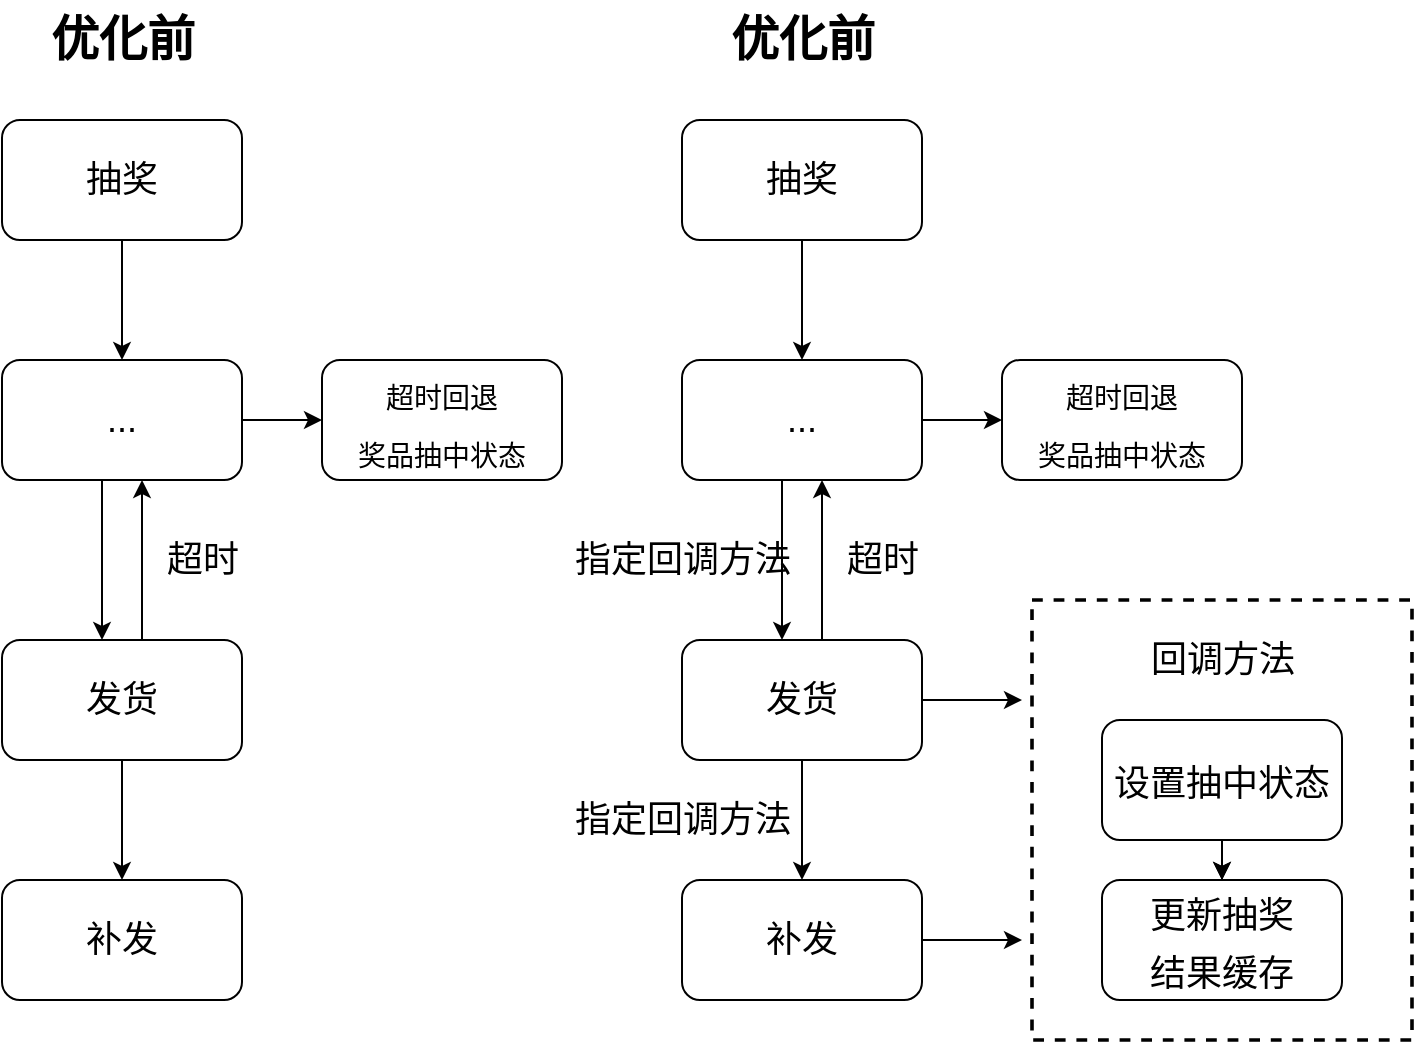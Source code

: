 <mxfile version="20.8.19" type="github">
  <diagram name="第 1 页" id="zUdrmeqDP82fnsF1CGYj">
    <mxGraphModel dx="1026" dy="683" grid="1" gridSize="10" guides="1" tooltips="1" connect="1" arrows="1" fold="1" page="1" pageScale="1" pageWidth="827" pageHeight="1169" math="0" shadow="0">
      <root>
        <mxCell id="0" />
        <mxCell id="1" parent="0" />
        <mxCell id="_xZx_fcqIcw7nBH8p7se-3" value="" style="edgeStyle=orthogonalEdgeStyle;rounded=0;orthogonalLoop=1;jettySize=auto;html=1;fontSize=18;" edge="1" parent="1" source="_xZx_fcqIcw7nBH8p7se-1" target="_xZx_fcqIcw7nBH8p7se-2">
          <mxGeometry relative="1" as="geometry" />
        </mxCell>
        <mxCell id="_xZx_fcqIcw7nBH8p7se-1" value="&lt;font style=&quot;font-size: 18px;&quot;&gt;抽奖&lt;/font&gt;" style="rounded=1;whiteSpace=wrap;html=1;" vertex="1" parent="1">
          <mxGeometry x="220" y="160" width="120" height="60" as="geometry" />
        </mxCell>
        <mxCell id="_xZx_fcqIcw7nBH8p7se-5" value="" style="edgeStyle=orthogonalEdgeStyle;rounded=0;orthogonalLoop=1;jettySize=auto;html=1;fontSize=18;" edge="1" parent="1" source="_xZx_fcqIcw7nBH8p7se-2" target="_xZx_fcqIcw7nBH8p7se-4">
          <mxGeometry relative="1" as="geometry">
            <Array as="points">
              <mxPoint x="270" y="380" />
              <mxPoint x="270" y="380" />
            </Array>
          </mxGeometry>
        </mxCell>
        <mxCell id="_xZx_fcqIcw7nBH8p7se-14" value="" style="edgeStyle=orthogonalEdgeStyle;rounded=0;orthogonalLoop=1;jettySize=auto;html=1;fontSize=24;" edge="1" parent="1" source="_xZx_fcqIcw7nBH8p7se-2" target="_xZx_fcqIcw7nBH8p7se-13">
          <mxGeometry relative="1" as="geometry" />
        </mxCell>
        <mxCell id="_xZx_fcqIcw7nBH8p7se-2" value="&lt;font style=&quot;font-size: 18px;&quot;&gt;...&lt;/font&gt;" style="rounded=1;whiteSpace=wrap;html=1;" vertex="1" parent="1">
          <mxGeometry x="220" y="280" width="120" height="60" as="geometry" />
        </mxCell>
        <mxCell id="_xZx_fcqIcw7nBH8p7se-7" value="" style="edgeStyle=orthogonalEdgeStyle;rounded=0;orthogonalLoop=1;jettySize=auto;html=1;fontSize=18;" edge="1" parent="1" source="_xZx_fcqIcw7nBH8p7se-4" target="_xZx_fcqIcw7nBH8p7se-2">
          <mxGeometry relative="1" as="geometry">
            <Array as="points">
              <mxPoint x="290" y="390" />
              <mxPoint x="290" y="390" />
            </Array>
          </mxGeometry>
        </mxCell>
        <mxCell id="_xZx_fcqIcw7nBH8p7se-10" value="" style="edgeStyle=orthogonalEdgeStyle;rounded=0;orthogonalLoop=1;jettySize=auto;html=1;fontSize=18;" edge="1" parent="1" source="_xZx_fcqIcw7nBH8p7se-4" target="_xZx_fcqIcw7nBH8p7se-9">
          <mxGeometry relative="1" as="geometry" />
        </mxCell>
        <mxCell id="_xZx_fcqIcw7nBH8p7se-4" value="&lt;font style=&quot;font-size: 18px;&quot;&gt;发货&lt;/font&gt;" style="rounded=1;whiteSpace=wrap;html=1;" vertex="1" parent="1">
          <mxGeometry x="220" y="420" width="120" height="60" as="geometry" />
        </mxCell>
        <mxCell id="_xZx_fcqIcw7nBH8p7se-8" value="超时" style="text;html=1;align=center;verticalAlign=middle;resizable=0;points=[];autosize=1;strokeColor=none;fillColor=none;fontSize=18;" vertex="1" parent="1">
          <mxGeometry x="290" y="360" width="60" height="40" as="geometry" />
        </mxCell>
        <mxCell id="_xZx_fcqIcw7nBH8p7se-9" value="&lt;font style=&quot;font-size: 18px;&quot;&gt;补发&lt;/font&gt;" style="rounded=1;whiteSpace=wrap;html=1;" vertex="1" parent="1">
          <mxGeometry x="220" y="540" width="120" height="60" as="geometry" />
        </mxCell>
        <mxCell id="_xZx_fcqIcw7nBH8p7se-11" value="&lt;b&gt;&lt;font style=&quot;font-size: 24px;&quot;&gt;优化前&lt;/font&gt;&lt;/b&gt;" style="text;html=1;align=center;verticalAlign=middle;resizable=0;points=[];autosize=1;strokeColor=none;fillColor=none;fontSize=18;" vertex="1" parent="1">
          <mxGeometry x="230" y="100" width="100" height="40" as="geometry" />
        </mxCell>
        <mxCell id="_xZx_fcqIcw7nBH8p7se-13" value="&lt;font style=&quot;font-size: 14px;&quot;&gt;超时回退&lt;br&gt;奖品抽中状态&lt;/font&gt;" style="rounded=1;whiteSpace=wrap;html=1;fontSize=24;" vertex="1" parent="1">
          <mxGeometry x="380" y="280" width="120" height="60" as="geometry" />
        </mxCell>
        <mxCell id="_xZx_fcqIcw7nBH8p7se-15" value="" style="edgeStyle=orthogonalEdgeStyle;rounded=0;orthogonalLoop=1;jettySize=auto;html=1;fontSize=18;" edge="1" parent="1" source="_xZx_fcqIcw7nBH8p7se-16" target="_xZx_fcqIcw7nBH8p7se-19">
          <mxGeometry relative="1" as="geometry" />
        </mxCell>
        <mxCell id="_xZx_fcqIcw7nBH8p7se-16" value="&lt;font style=&quot;font-size: 18px;&quot;&gt;抽奖&lt;/font&gt;" style="rounded=1;whiteSpace=wrap;html=1;" vertex="1" parent="1">
          <mxGeometry x="560" y="160" width="120" height="60" as="geometry" />
        </mxCell>
        <mxCell id="_xZx_fcqIcw7nBH8p7se-17" value="" style="edgeStyle=orthogonalEdgeStyle;rounded=0;orthogonalLoop=1;jettySize=auto;html=1;fontSize=18;" edge="1" parent="1" source="_xZx_fcqIcw7nBH8p7se-19" target="_xZx_fcqIcw7nBH8p7se-22">
          <mxGeometry relative="1" as="geometry">
            <Array as="points">
              <mxPoint x="610" y="380" />
              <mxPoint x="610" y="380" />
            </Array>
          </mxGeometry>
        </mxCell>
        <mxCell id="_xZx_fcqIcw7nBH8p7se-18" value="" style="edgeStyle=orthogonalEdgeStyle;rounded=0;orthogonalLoop=1;jettySize=auto;html=1;fontSize=24;" edge="1" parent="1" source="_xZx_fcqIcw7nBH8p7se-19" target="_xZx_fcqIcw7nBH8p7se-26">
          <mxGeometry relative="1" as="geometry" />
        </mxCell>
        <mxCell id="_xZx_fcqIcw7nBH8p7se-19" value="&lt;font style=&quot;font-size: 18px;&quot;&gt;...&lt;/font&gt;" style="rounded=1;whiteSpace=wrap;html=1;" vertex="1" parent="1">
          <mxGeometry x="560" y="280" width="120" height="60" as="geometry" />
        </mxCell>
        <mxCell id="_xZx_fcqIcw7nBH8p7se-20" value="" style="edgeStyle=orthogonalEdgeStyle;rounded=0;orthogonalLoop=1;jettySize=auto;html=1;fontSize=18;" edge="1" parent="1" source="_xZx_fcqIcw7nBH8p7se-22" target="_xZx_fcqIcw7nBH8p7se-19">
          <mxGeometry relative="1" as="geometry">
            <Array as="points">
              <mxPoint x="630" y="390" />
              <mxPoint x="630" y="390" />
            </Array>
          </mxGeometry>
        </mxCell>
        <mxCell id="_xZx_fcqIcw7nBH8p7se-21" value="" style="edgeStyle=orthogonalEdgeStyle;rounded=0;orthogonalLoop=1;jettySize=auto;html=1;fontSize=18;" edge="1" parent="1" source="_xZx_fcqIcw7nBH8p7se-22" target="_xZx_fcqIcw7nBH8p7se-24">
          <mxGeometry relative="1" as="geometry" />
        </mxCell>
        <mxCell id="_xZx_fcqIcw7nBH8p7se-22" value="&lt;font style=&quot;font-size: 18px;&quot;&gt;发货&lt;/font&gt;" style="rounded=1;whiteSpace=wrap;html=1;" vertex="1" parent="1">
          <mxGeometry x="560" y="420" width="120" height="60" as="geometry" />
        </mxCell>
        <mxCell id="_xZx_fcqIcw7nBH8p7se-23" value="超时" style="text;html=1;align=center;verticalAlign=middle;resizable=0;points=[];autosize=1;strokeColor=none;fillColor=none;fontSize=18;" vertex="1" parent="1">
          <mxGeometry x="630" y="360" width="60" height="40" as="geometry" />
        </mxCell>
        <mxCell id="_xZx_fcqIcw7nBH8p7se-35" style="edgeStyle=orthogonalEdgeStyle;rounded=0;orthogonalLoop=1;jettySize=auto;html=1;fontSize=18;" edge="1" parent="1" source="_xZx_fcqIcw7nBH8p7se-24">
          <mxGeometry relative="1" as="geometry">
            <mxPoint x="730" y="570" as="targetPoint" />
          </mxGeometry>
        </mxCell>
        <mxCell id="_xZx_fcqIcw7nBH8p7se-24" value="&lt;font style=&quot;font-size: 18px;&quot;&gt;补发&lt;/font&gt;" style="rounded=1;whiteSpace=wrap;html=1;" vertex="1" parent="1">
          <mxGeometry x="560" y="540" width="120" height="60" as="geometry" />
        </mxCell>
        <mxCell id="_xZx_fcqIcw7nBH8p7se-25" value="&lt;b&gt;&lt;font style=&quot;font-size: 24px;&quot;&gt;优化前&lt;/font&gt;&lt;/b&gt;" style="text;html=1;align=center;verticalAlign=middle;resizable=0;points=[];autosize=1;strokeColor=none;fillColor=none;fontSize=18;" vertex="1" parent="1">
          <mxGeometry x="570" y="100" width="100" height="40" as="geometry" />
        </mxCell>
        <mxCell id="_xZx_fcqIcw7nBH8p7se-26" value="&lt;font style=&quot;font-size: 14px;&quot;&gt;超时回退&lt;br&gt;奖品抽中状态&lt;/font&gt;" style="rounded=1;whiteSpace=wrap;html=1;fontSize=24;" vertex="1" parent="1">
          <mxGeometry x="720" y="280" width="120" height="60" as="geometry" />
        </mxCell>
        <mxCell id="_xZx_fcqIcw7nBH8p7se-27" value="&lt;font style=&quot;font-size: 18px;&quot;&gt;指定回调方法&lt;/font&gt;" style="text;html=1;align=center;verticalAlign=middle;resizable=0;points=[];autosize=1;strokeColor=none;fillColor=none;fontSize=14;" vertex="1" parent="1">
          <mxGeometry x="495" y="360" width="130" height="40" as="geometry" />
        </mxCell>
        <mxCell id="_xZx_fcqIcw7nBH8p7se-28" value="&lt;font style=&quot;font-size: 18px;&quot;&gt;指定回调方法&lt;/font&gt;" style="text;html=1;align=center;verticalAlign=middle;resizable=0;points=[];autosize=1;strokeColor=none;fillColor=none;fontSize=14;" vertex="1" parent="1">
          <mxGeometry x="495" y="490" width="130" height="40" as="geometry" />
        </mxCell>
        <mxCell id="_xZx_fcqIcw7nBH8p7se-31" value="" style="edgeStyle=orthogonalEdgeStyle;rounded=0;orthogonalLoop=1;jettySize=auto;html=1;fontSize=18;" edge="1" parent="1" source="_xZx_fcqIcw7nBH8p7se-29" target="_xZx_fcqIcw7nBH8p7se-30">
          <mxGeometry relative="1" as="geometry" />
        </mxCell>
        <mxCell id="_xZx_fcqIcw7nBH8p7se-32" value="" style="rounded=0;whiteSpace=wrap;html=1;fontSize=18;dashed=1;fillColor=#FFFFFF00;perimeterSpacing=1;strokeWidth=1.8;" vertex="1" parent="1">
          <mxGeometry x="735" y="400" width="190" height="220" as="geometry" />
        </mxCell>
        <mxCell id="_xZx_fcqIcw7nBH8p7se-33" value="" style="edgeStyle=orthogonalEdgeStyle;rounded=0;orthogonalLoop=1;jettySize=auto;html=1;fontSize=18;" edge="1" parent="1" source="_xZx_fcqIcw7nBH8p7se-29" target="_xZx_fcqIcw7nBH8p7se-30">
          <mxGeometry relative="1" as="geometry" />
        </mxCell>
        <mxCell id="_xZx_fcqIcw7nBH8p7se-29" value="&lt;font style=&quot;font-size: 18px;&quot;&gt;设置抽中状态&lt;/font&gt;" style="rounded=1;whiteSpace=wrap;html=1;fontSize=24;" vertex="1" parent="1">
          <mxGeometry x="770" y="460" width="120" height="60" as="geometry" />
        </mxCell>
        <mxCell id="_xZx_fcqIcw7nBH8p7se-30" value="&lt;font style=&quot;font-size: 18px;&quot;&gt;更新抽奖&lt;br&gt;结果缓存&lt;/font&gt;" style="rounded=1;whiteSpace=wrap;html=1;fontSize=24;" vertex="1" parent="1">
          <mxGeometry x="770" y="540" width="120" height="60" as="geometry" />
        </mxCell>
        <mxCell id="_xZx_fcqIcw7nBH8p7se-34" value="回调方法" style="text;html=1;align=center;verticalAlign=middle;resizable=0;points=[];autosize=1;strokeColor=none;fillColor=none;fontSize=18;" vertex="1" parent="1">
          <mxGeometry x="780" y="410" width="100" height="40" as="geometry" />
        </mxCell>
        <mxCell id="_xZx_fcqIcw7nBH8p7se-38" style="edgeStyle=orthogonalEdgeStyle;rounded=0;orthogonalLoop=1;jettySize=auto;html=1;fontSize=18;" edge="1" parent="1">
          <mxGeometry relative="1" as="geometry">
            <mxPoint x="730" y="450" as="targetPoint" />
            <mxPoint x="680" y="450" as="sourcePoint" />
          </mxGeometry>
        </mxCell>
      </root>
    </mxGraphModel>
  </diagram>
</mxfile>
